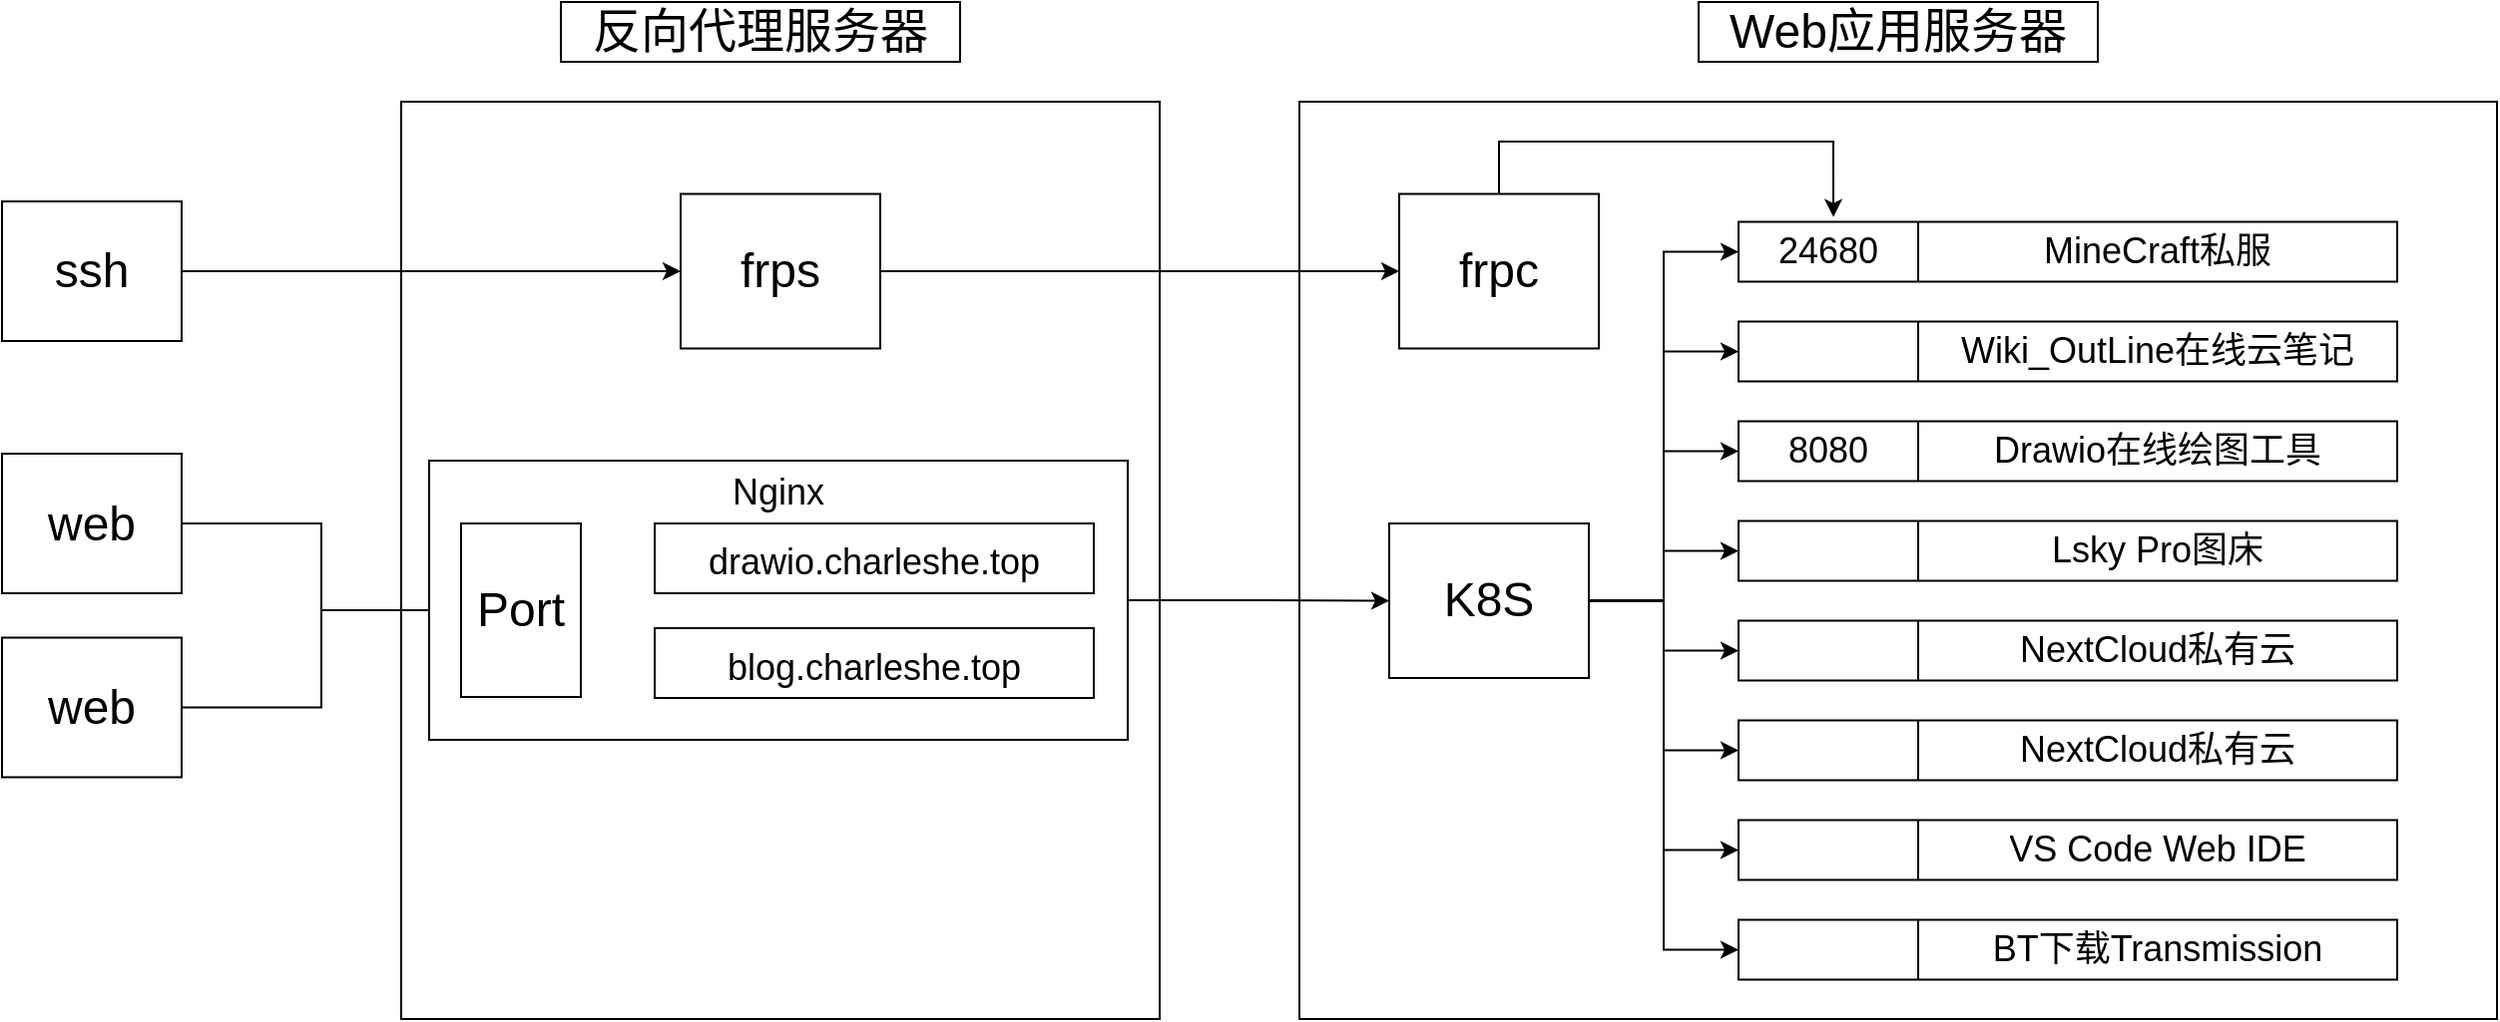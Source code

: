 <mxfile version="15.9.1" type="github">
  <diagram id="WAlhVrl_Yb6VkF_u1bJs" name="第 1 页">
    <mxGraphModel dx="2652" dy="781" grid="1" gridSize="10" guides="1" tooltips="1" connect="1" arrows="1" fold="1" page="1" pageScale="1" pageWidth="1169" pageHeight="827" math="0" shadow="0">
      <root>
        <mxCell id="0" />
        <mxCell id="1" parent="0" />
        <mxCell id="hx7UnCRA5eKLAJgafwng-28" value="" style="rounded=0;whiteSpace=wrap;html=1;fontSize=24;" vertex="1" parent="1">
          <mxGeometry x="90" y="150" width="380" height="460" as="geometry" />
        </mxCell>
        <mxCell id="hx7UnCRA5eKLAJgafwng-1" value="`" style="rounded=0;whiteSpace=wrap;html=1;" vertex="1" parent="1">
          <mxGeometry x="540" y="150" width="600" height="460" as="geometry" />
        </mxCell>
        <mxCell id="BerOtadObNwDrbP9cR0y-13" value="" style="shape=table;startSize=0;container=1;collapsible=0;childLayout=tableLayout;fontSize=18;" parent="1" vertex="1">
          <mxGeometry x="760" y="260.25" width="330" height="30" as="geometry" />
        </mxCell>
        <mxCell id="BerOtadObNwDrbP9cR0y-14" value="" style="shape=partialRectangle;collapsible=0;dropTarget=0;pointerEvents=0;fillColor=none;top=0;left=0;bottom=0;right=0;points=[[0,0.5],[1,0.5]];portConstraint=eastwest;fontSize=18;" parent="BerOtadObNwDrbP9cR0y-13" vertex="1">
          <mxGeometry width="330" height="30" as="geometry" />
        </mxCell>
        <mxCell id="BerOtadObNwDrbP9cR0y-15" value="" style="shape=partialRectangle;html=1;whiteSpace=wrap;connectable=0;overflow=hidden;fillColor=none;top=0;left=0;bottom=0;right=0;pointerEvents=1;fontSize=18;" parent="BerOtadObNwDrbP9cR0y-14" vertex="1">
          <mxGeometry width="90" height="30" as="geometry">
            <mxRectangle width="90" height="30" as="alternateBounds" />
          </mxGeometry>
        </mxCell>
        <mxCell id="BerOtadObNwDrbP9cR0y-16" value="Wiki_OutLine在线云笔记" style="shape=partialRectangle;html=1;whiteSpace=wrap;connectable=0;overflow=hidden;fillColor=none;top=0;left=0;bottom=0;right=0;pointerEvents=1;fontSize=18;" parent="BerOtadObNwDrbP9cR0y-14" vertex="1">
          <mxGeometry x="90" width="240" height="30" as="geometry">
            <mxRectangle width="240" height="30" as="alternateBounds" />
          </mxGeometry>
        </mxCell>
        <mxCell id="BerOtadObNwDrbP9cR0y-17" value="" style="shape=table;startSize=0;container=1;collapsible=0;childLayout=tableLayout;fontSize=18;" parent="1" vertex="1">
          <mxGeometry x="760" y="210.25" width="330" height="30" as="geometry" />
        </mxCell>
        <mxCell id="BerOtadObNwDrbP9cR0y-18" value="" style="shape=partialRectangle;collapsible=0;dropTarget=0;pointerEvents=0;fillColor=none;top=0;left=0;bottom=0;right=0;points=[[0,0.5],[1,0.5]];portConstraint=eastwest;fontSize=18;" parent="BerOtadObNwDrbP9cR0y-17" vertex="1">
          <mxGeometry width="330" height="30" as="geometry" />
        </mxCell>
        <mxCell id="BerOtadObNwDrbP9cR0y-19" value="24680" style="shape=partialRectangle;html=1;whiteSpace=wrap;connectable=0;overflow=hidden;fillColor=none;top=0;left=0;bottom=0;right=0;pointerEvents=1;fontSize=18;" parent="BerOtadObNwDrbP9cR0y-18" vertex="1">
          <mxGeometry width="90" height="30" as="geometry">
            <mxRectangle width="90" height="30" as="alternateBounds" />
          </mxGeometry>
        </mxCell>
        <mxCell id="BerOtadObNwDrbP9cR0y-20" value="MineCraft私服" style="shape=partialRectangle;html=1;whiteSpace=wrap;connectable=0;overflow=hidden;fillColor=none;top=0;left=0;bottom=0;right=0;pointerEvents=1;fontSize=18;" parent="BerOtadObNwDrbP9cR0y-18" vertex="1">
          <mxGeometry x="90" width="240" height="30" as="geometry">
            <mxRectangle width="240" height="30" as="alternateBounds" />
          </mxGeometry>
        </mxCell>
        <mxCell id="BerOtadObNwDrbP9cR0y-21" value="" style="shape=table;startSize=0;container=1;collapsible=0;childLayout=tableLayout;fontSize=18;" parent="1" vertex="1">
          <mxGeometry x="760" y="310.25" width="330" height="30" as="geometry" />
        </mxCell>
        <mxCell id="BerOtadObNwDrbP9cR0y-22" value="" style="shape=partialRectangle;collapsible=0;dropTarget=0;pointerEvents=0;fillColor=none;top=0;left=0;bottom=0;right=0;points=[[0,0.5],[1,0.5]];portConstraint=eastwest;fontSize=18;" parent="BerOtadObNwDrbP9cR0y-21" vertex="1">
          <mxGeometry width="330" height="30" as="geometry" />
        </mxCell>
        <mxCell id="BerOtadObNwDrbP9cR0y-23" value="8080" style="shape=partialRectangle;html=1;whiteSpace=wrap;connectable=0;overflow=hidden;fillColor=none;top=0;left=0;bottom=0;right=0;pointerEvents=1;fontSize=18;" parent="BerOtadObNwDrbP9cR0y-22" vertex="1">
          <mxGeometry width="90" height="30" as="geometry">
            <mxRectangle width="90" height="30" as="alternateBounds" />
          </mxGeometry>
        </mxCell>
        <mxCell id="BerOtadObNwDrbP9cR0y-24" value="Drawio在线绘图工具" style="shape=partialRectangle;html=1;whiteSpace=wrap;connectable=0;overflow=hidden;fillColor=none;top=0;left=0;bottom=0;right=0;pointerEvents=1;fontSize=18;" parent="BerOtadObNwDrbP9cR0y-22" vertex="1">
          <mxGeometry x="90" width="240" height="30" as="geometry">
            <mxRectangle width="240" height="30" as="alternateBounds" />
          </mxGeometry>
        </mxCell>
        <mxCell id="BerOtadObNwDrbP9cR0y-33" value="" style="shape=table;startSize=0;container=1;collapsible=0;childLayout=tableLayout;fontSize=18;" parent="1" vertex="1">
          <mxGeometry x="760" y="410.25" width="330" height="30" as="geometry" />
        </mxCell>
        <mxCell id="BerOtadObNwDrbP9cR0y-34" value="" style="shape=partialRectangle;collapsible=0;dropTarget=0;pointerEvents=0;fillColor=none;top=0;left=0;bottom=0;right=0;points=[[0,0.5],[1,0.5]];portConstraint=eastwest;fontSize=18;" parent="BerOtadObNwDrbP9cR0y-33" vertex="1">
          <mxGeometry width="330" height="30" as="geometry" />
        </mxCell>
        <mxCell id="BerOtadObNwDrbP9cR0y-35" value="" style="shape=partialRectangle;html=1;whiteSpace=wrap;connectable=0;overflow=hidden;fillColor=none;top=0;left=0;bottom=0;right=0;pointerEvents=1;fontSize=18;" parent="BerOtadObNwDrbP9cR0y-34" vertex="1">
          <mxGeometry width="90" height="30" as="geometry">
            <mxRectangle width="90" height="30" as="alternateBounds" />
          </mxGeometry>
        </mxCell>
        <mxCell id="BerOtadObNwDrbP9cR0y-36" value="NextCloud私有云" style="shape=partialRectangle;html=1;whiteSpace=wrap;connectable=0;overflow=hidden;fillColor=none;top=0;left=0;bottom=0;right=0;pointerEvents=1;fontSize=18;" parent="BerOtadObNwDrbP9cR0y-34" vertex="1">
          <mxGeometry x="90" width="240" height="30" as="geometry">
            <mxRectangle width="240" height="30" as="alternateBounds" />
          </mxGeometry>
        </mxCell>
        <mxCell id="BerOtadObNwDrbP9cR0y-37" value="" style="shape=table;startSize=0;container=1;collapsible=0;childLayout=tableLayout;fontSize=18;" parent="1" vertex="1">
          <mxGeometry x="760" y="360.25" width="330" height="30" as="geometry" />
        </mxCell>
        <mxCell id="BerOtadObNwDrbP9cR0y-38" value="" style="shape=partialRectangle;collapsible=0;dropTarget=0;pointerEvents=0;fillColor=none;top=0;left=0;bottom=0;right=0;points=[[0,0.5],[1,0.5]];portConstraint=eastwest;fontSize=18;" parent="BerOtadObNwDrbP9cR0y-37" vertex="1">
          <mxGeometry width="330" height="30" as="geometry" />
        </mxCell>
        <mxCell id="BerOtadObNwDrbP9cR0y-39" value="" style="shape=partialRectangle;html=1;whiteSpace=wrap;connectable=0;overflow=hidden;fillColor=none;top=0;left=0;bottom=0;right=0;pointerEvents=1;fontSize=18;" parent="BerOtadObNwDrbP9cR0y-38" vertex="1">
          <mxGeometry width="90" height="30" as="geometry">
            <mxRectangle width="90" height="30" as="alternateBounds" />
          </mxGeometry>
        </mxCell>
        <mxCell id="BerOtadObNwDrbP9cR0y-40" value="Lsky Pro图床" style="shape=partialRectangle;html=1;whiteSpace=wrap;connectable=0;overflow=hidden;fillColor=none;top=0;left=0;bottom=0;right=0;pointerEvents=1;fontSize=18;" parent="BerOtadObNwDrbP9cR0y-38" vertex="1">
          <mxGeometry x="90" width="240" height="30" as="geometry">
            <mxRectangle width="240" height="30" as="alternateBounds" />
          </mxGeometry>
        </mxCell>
        <mxCell id="BerOtadObNwDrbP9cR0y-41" value="" style="shape=table;startSize=0;container=1;collapsible=0;childLayout=tableLayout;fontSize=18;" parent="1" vertex="1">
          <mxGeometry x="760" y="460.25" width="330" height="30" as="geometry" />
        </mxCell>
        <mxCell id="BerOtadObNwDrbP9cR0y-42" value="" style="shape=partialRectangle;collapsible=0;dropTarget=0;pointerEvents=0;fillColor=none;top=0;left=0;bottom=0;right=0;points=[[0,0.5],[1,0.5]];portConstraint=eastwest;fontSize=18;" parent="BerOtadObNwDrbP9cR0y-41" vertex="1">
          <mxGeometry width="330" height="30" as="geometry" />
        </mxCell>
        <mxCell id="BerOtadObNwDrbP9cR0y-43" value="" style="shape=partialRectangle;html=1;whiteSpace=wrap;connectable=0;overflow=hidden;fillColor=none;top=0;left=0;bottom=0;right=0;pointerEvents=1;fontSize=18;" parent="BerOtadObNwDrbP9cR0y-42" vertex="1">
          <mxGeometry width="90" height="30" as="geometry">
            <mxRectangle width="90" height="30" as="alternateBounds" />
          </mxGeometry>
        </mxCell>
        <mxCell id="BerOtadObNwDrbP9cR0y-44" value="NextCloud私有云" style="shape=partialRectangle;html=1;whiteSpace=wrap;connectable=0;overflow=hidden;fillColor=none;top=0;left=0;bottom=0;right=0;pointerEvents=1;fontSize=18;" parent="BerOtadObNwDrbP9cR0y-42" vertex="1">
          <mxGeometry x="90" width="240" height="30" as="geometry">
            <mxRectangle width="240" height="30" as="alternateBounds" />
          </mxGeometry>
        </mxCell>
        <mxCell id="BerOtadObNwDrbP9cR0y-45" value="" style="shape=table;startSize=0;container=1;collapsible=0;childLayout=tableLayout;fontSize=18;" parent="1" vertex="1">
          <mxGeometry x="760" y="510.25" width="330" height="30" as="geometry" />
        </mxCell>
        <mxCell id="BerOtadObNwDrbP9cR0y-46" value="" style="shape=partialRectangle;collapsible=0;dropTarget=0;pointerEvents=0;fillColor=none;top=0;left=0;bottom=0;right=0;points=[[0,0.5],[1,0.5]];portConstraint=eastwest;fontSize=18;" parent="BerOtadObNwDrbP9cR0y-45" vertex="1">
          <mxGeometry width="330" height="30" as="geometry" />
        </mxCell>
        <mxCell id="BerOtadObNwDrbP9cR0y-47" value="" style="shape=partialRectangle;html=1;whiteSpace=wrap;connectable=0;overflow=hidden;fillColor=none;top=0;left=0;bottom=0;right=0;pointerEvents=1;fontSize=18;" parent="BerOtadObNwDrbP9cR0y-46" vertex="1">
          <mxGeometry width="90" height="30" as="geometry">
            <mxRectangle width="90" height="30" as="alternateBounds" />
          </mxGeometry>
        </mxCell>
        <mxCell id="BerOtadObNwDrbP9cR0y-48" value="VS Code Web IDE" style="shape=partialRectangle;html=1;whiteSpace=wrap;connectable=0;overflow=hidden;fillColor=none;top=0;left=0;bottom=0;right=0;pointerEvents=1;fontSize=18;" parent="BerOtadObNwDrbP9cR0y-46" vertex="1">
          <mxGeometry x="90" width="240" height="30" as="geometry">
            <mxRectangle width="240" height="30" as="alternateBounds" />
          </mxGeometry>
        </mxCell>
        <mxCell id="BerOtadObNwDrbP9cR0y-49" value="" style="shape=table;startSize=0;container=1;collapsible=0;childLayout=tableLayout;fontSize=18;" parent="1" vertex="1">
          <mxGeometry x="760" y="560.25" width="330" height="30" as="geometry" />
        </mxCell>
        <mxCell id="BerOtadObNwDrbP9cR0y-50" value="" style="shape=partialRectangle;collapsible=0;dropTarget=0;pointerEvents=0;fillColor=none;top=0;left=0;bottom=0;right=0;points=[[0,0.5],[1,0.5]];portConstraint=eastwest;fontSize=18;" parent="BerOtadObNwDrbP9cR0y-49" vertex="1">
          <mxGeometry width="330" height="30" as="geometry" />
        </mxCell>
        <mxCell id="BerOtadObNwDrbP9cR0y-51" value="" style="shape=partialRectangle;html=1;whiteSpace=wrap;connectable=0;overflow=hidden;fillColor=none;top=0;left=0;bottom=0;right=0;pointerEvents=1;fontSize=18;" parent="BerOtadObNwDrbP9cR0y-50" vertex="1">
          <mxGeometry width="90" height="30" as="geometry">
            <mxRectangle width="90" height="30" as="alternateBounds" />
          </mxGeometry>
        </mxCell>
        <mxCell id="BerOtadObNwDrbP9cR0y-52" value="BT下载Transmission" style="shape=partialRectangle;html=1;whiteSpace=wrap;connectable=0;overflow=hidden;fillColor=none;top=0;left=0;bottom=0;right=0;pointerEvents=1;fontSize=18;" parent="BerOtadObNwDrbP9cR0y-50" vertex="1">
          <mxGeometry x="90" width="240" height="30" as="geometry">
            <mxRectangle width="240" height="30" as="alternateBounds" />
          </mxGeometry>
        </mxCell>
        <mxCell id="hx7UnCRA5eKLAJgafwng-12" style="edgeStyle=orthogonalEdgeStyle;rounded=0;orthogonalLoop=1;jettySize=auto;html=1;exitX=1;exitY=0.5;exitDx=0;exitDy=0;entryX=0;entryY=0.5;entryDx=0;entryDy=0;fontSize=24;" edge="1" parent="1" source="hx7UnCRA5eKLAJgafwng-2" target="BerOtadObNwDrbP9cR0y-18">
          <mxGeometry relative="1" as="geometry" />
        </mxCell>
        <mxCell id="hx7UnCRA5eKLAJgafwng-13" style="edgeStyle=orthogonalEdgeStyle;rounded=0;orthogonalLoop=1;jettySize=auto;html=1;exitX=1;exitY=0.5;exitDx=0;exitDy=0;entryX=0;entryY=0.5;entryDx=0;entryDy=0;fontSize=24;" edge="1" parent="1" source="hx7UnCRA5eKLAJgafwng-2" target="BerOtadObNwDrbP9cR0y-14">
          <mxGeometry relative="1" as="geometry" />
        </mxCell>
        <mxCell id="hx7UnCRA5eKLAJgafwng-14" style="edgeStyle=orthogonalEdgeStyle;rounded=0;orthogonalLoop=1;jettySize=auto;html=1;exitX=1;exitY=0.5;exitDx=0;exitDy=0;entryX=0;entryY=0.5;entryDx=0;entryDy=0;fontSize=24;" edge="1" parent="1" source="hx7UnCRA5eKLAJgafwng-2" target="BerOtadObNwDrbP9cR0y-22">
          <mxGeometry relative="1" as="geometry" />
        </mxCell>
        <mxCell id="hx7UnCRA5eKLAJgafwng-15" style="edgeStyle=orthogonalEdgeStyle;rounded=0;orthogonalLoop=1;jettySize=auto;html=1;exitX=1;exitY=0.5;exitDx=0;exitDy=0;entryX=0;entryY=0.5;entryDx=0;entryDy=0;fontSize=24;" edge="1" parent="1" source="hx7UnCRA5eKLAJgafwng-2" target="BerOtadObNwDrbP9cR0y-38">
          <mxGeometry relative="1" as="geometry" />
        </mxCell>
        <mxCell id="hx7UnCRA5eKLAJgafwng-16" style="edgeStyle=orthogonalEdgeStyle;rounded=0;orthogonalLoop=1;jettySize=auto;html=1;exitX=1;exitY=0.5;exitDx=0;exitDy=0;entryX=0;entryY=0.5;entryDx=0;entryDy=0;fontSize=24;" edge="1" parent="1" source="hx7UnCRA5eKLAJgafwng-2" target="BerOtadObNwDrbP9cR0y-34">
          <mxGeometry relative="1" as="geometry" />
        </mxCell>
        <mxCell id="hx7UnCRA5eKLAJgafwng-17" style="edgeStyle=orthogonalEdgeStyle;rounded=0;orthogonalLoop=1;jettySize=auto;html=1;exitX=1;exitY=0.5;exitDx=0;exitDy=0;entryX=0;entryY=0.5;entryDx=0;entryDy=0;fontSize=24;" edge="1" parent="1" source="hx7UnCRA5eKLAJgafwng-2" target="BerOtadObNwDrbP9cR0y-42">
          <mxGeometry relative="1" as="geometry" />
        </mxCell>
        <mxCell id="hx7UnCRA5eKLAJgafwng-18" style="edgeStyle=orthogonalEdgeStyle;rounded=0;orthogonalLoop=1;jettySize=auto;html=1;exitX=1;exitY=0.5;exitDx=0;exitDy=0;entryX=0;entryY=0.5;entryDx=0;entryDy=0;fontSize=24;" edge="1" parent="1" source="hx7UnCRA5eKLAJgafwng-2" target="BerOtadObNwDrbP9cR0y-46">
          <mxGeometry relative="1" as="geometry" />
        </mxCell>
        <mxCell id="hx7UnCRA5eKLAJgafwng-19" style="edgeStyle=orthogonalEdgeStyle;rounded=0;orthogonalLoop=1;jettySize=auto;html=1;exitX=1;exitY=0.5;exitDx=0;exitDy=0;entryX=0;entryY=0.5;entryDx=0;entryDy=0;fontSize=24;" edge="1" parent="1" source="hx7UnCRA5eKLAJgafwng-2" target="BerOtadObNwDrbP9cR0y-50">
          <mxGeometry relative="1" as="geometry" />
        </mxCell>
        <mxCell id="hx7UnCRA5eKLAJgafwng-2" value="&lt;font style=&quot;font-size: 24px&quot;&gt;K8S&lt;/font&gt;" style="rounded=0;whiteSpace=wrap;html=1;" vertex="1" parent="1">
          <mxGeometry x="585" y="361.5" width="100" height="77.5" as="geometry" />
        </mxCell>
        <mxCell id="hx7UnCRA5eKLAJgafwng-43" style="edgeStyle=orthogonalEdgeStyle;rounded=0;orthogonalLoop=1;jettySize=auto;html=1;exitX=1;exitY=0.5;exitDx=0;exitDy=0;entryX=0;entryY=0.5;entryDx=0;entryDy=0;fontSize=24;" edge="1" parent="1" source="hx7UnCRA5eKLAJgafwng-22" target="hx7UnCRA5eKLAJgafwng-40">
          <mxGeometry relative="1" as="geometry" />
        </mxCell>
        <mxCell id="hx7UnCRA5eKLAJgafwng-22" value="web" style="rounded=0;whiteSpace=wrap;html=1;fontSize=24;" vertex="1" parent="1">
          <mxGeometry x="-110" y="418.75" width="90" height="70" as="geometry" />
        </mxCell>
        <mxCell id="hx7UnCRA5eKLAJgafwng-26" value="&lt;font style=&quot;font-size: 24px&quot;&gt;Web应用服务器&lt;/font&gt;" style="rounded=0;whiteSpace=wrap;html=1;" vertex="1" parent="1">
          <mxGeometry x="740" y="100" width="200" height="30" as="geometry" />
        </mxCell>
        <mxCell id="hx7UnCRA5eKLAJgafwng-27" value="&lt;font style=&quot;font-size: 24px&quot;&gt;反向代理服务器&lt;/font&gt;" style="rounded=0;whiteSpace=wrap;html=1;" vertex="1" parent="1">
          <mxGeometry x="170" y="100" width="200" height="30" as="geometry" />
        </mxCell>
        <mxCell id="hx7UnCRA5eKLAJgafwng-41" style="edgeStyle=orthogonalEdgeStyle;rounded=0;orthogonalLoop=1;jettySize=auto;html=1;exitX=1;exitY=0.5;exitDx=0;exitDy=0;entryX=0;entryY=0.5;entryDx=0;entryDy=0;fontSize=24;" edge="1" parent="1" source="hx7UnCRA5eKLAJgafwng-38" target="hx7UnCRA5eKLAJgafwng-40">
          <mxGeometry relative="1" as="geometry" />
        </mxCell>
        <mxCell id="hx7UnCRA5eKLAJgafwng-38" value="web" style="rounded=0;whiteSpace=wrap;html=1;fontSize=24;" vertex="1" parent="1">
          <mxGeometry x="-110" y="326.5" width="90" height="70" as="geometry" />
        </mxCell>
        <mxCell id="hx7UnCRA5eKLAJgafwng-47" style="edgeStyle=orthogonalEdgeStyle;rounded=0;orthogonalLoop=1;jettySize=auto;html=1;exitX=1;exitY=0.5;exitDx=0;exitDy=0;entryX=0;entryY=0.5;entryDx=0;entryDy=0;fontSize=18;" edge="1" parent="1" source="hx7UnCRA5eKLAJgafwng-40" target="hx7UnCRA5eKLAJgafwng-39">
          <mxGeometry relative="1" as="geometry" />
        </mxCell>
        <mxCell id="hx7UnCRA5eKLAJgafwng-48" style="edgeStyle=orthogonalEdgeStyle;rounded=0;orthogonalLoop=1;jettySize=auto;html=1;exitX=1;exitY=0.5;exitDx=0;exitDy=0;entryX=0;entryY=0.5;entryDx=0;entryDy=0;fontSize=18;" edge="1" parent="1" source="hx7UnCRA5eKLAJgafwng-40" target="hx7UnCRA5eKLAJgafwng-45">
          <mxGeometry relative="1" as="geometry" />
        </mxCell>
        <mxCell id="hx7UnCRA5eKLAJgafwng-58" style="edgeStyle=orthogonalEdgeStyle;rounded=0;orthogonalLoop=1;jettySize=auto;html=1;exitX=1;exitY=0.5;exitDx=0;exitDy=0;entryX=0;entryY=0.5;entryDx=0;entryDy=0;fontSize=18;" edge="1" parent="1" source="hx7UnCRA5eKLAJgafwng-49" target="hx7UnCRA5eKLAJgafwng-2">
          <mxGeometry relative="1" as="geometry" />
        </mxCell>
        <mxCell id="hx7UnCRA5eKLAJgafwng-49" value="Nginx&lt;br&gt;&lt;br&gt;&lt;br&gt;&lt;br&gt;&lt;br&gt;&lt;br&gt;" style="rounded=0;whiteSpace=wrap;html=1;fontSize=18;" vertex="1" parent="1">
          <mxGeometry x="104" y="330" width="350" height="140" as="geometry" />
        </mxCell>
        <mxCell id="hx7UnCRA5eKLAJgafwng-39" value="&lt;font style=&quot;font-size: 18px&quot;&gt;drawio.charleshe.top&lt;/font&gt;" style="rounded=0;whiteSpace=wrap;html=1;fontSize=24;" vertex="1" parent="1">
          <mxGeometry x="217" y="361.5" width="220" height="35" as="geometry" />
        </mxCell>
        <mxCell id="hx7UnCRA5eKLAJgafwng-40" value="Port" style="rounded=0;whiteSpace=wrap;html=1;fontSize=24;" vertex="1" parent="1">
          <mxGeometry x="120" y="361.5" width="60" height="87" as="geometry" />
        </mxCell>
        <mxCell id="hx7UnCRA5eKLAJgafwng-45" value="&lt;font style=&quot;font-size: 18px&quot;&gt;blog.charleshe.top&lt;/font&gt;" style="rounded=0;whiteSpace=wrap;html=1;fontSize=24;" vertex="1" parent="1">
          <mxGeometry x="217" y="414" width="220" height="35" as="geometry" />
        </mxCell>
        <mxCell id="hx7UnCRA5eKLAJgafwng-53" style="edgeStyle=orthogonalEdgeStyle;rounded=0;orthogonalLoop=1;jettySize=auto;html=1;exitX=1;exitY=0.5;exitDx=0;exitDy=0;entryX=0;entryY=0.5;entryDx=0;entryDy=0;fontSize=18;" edge="1" parent="1" source="hx7UnCRA5eKLAJgafwng-50" target="hx7UnCRA5eKLAJgafwng-51">
          <mxGeometry relative="1" as="geometry" />
        </mxCell>
        <mxCell id="hx7UnCRA5eKLAJgafwng-50" value="ssh" style="rounded=0;whiteSpace=wrap;html=1;fontSize=24;" vertex="1" parent="1">
          <mxGeometry x="-110" y="200" width="90" height="70" as="geometry" />
        </mxCell>
        <mxCell id="hx7UnCRA5eKLAJgafwng-54" style="edgeStyle=orthogonalEdgeStyle;rounded=0;orthogonalLoop=1;jettySize=auto;html=1;exitX=1;exitY=0.5;exitDx=0;exitDy=0;entryX=0;entryY=0.5;entryDx=0;entryDy=0;fontSize=18;" edge="1" parent="1" source="hx7UnCRA5eKLAJgafwng-51" target="hx7UnCRA5eKLAJgafwng-52">
          <mxGeometry relative="1" as="geometry" />
        </mxCell>
        <mxCell id="hx7UnCRA5eKLAJgafwng-51" value="&lt;font style=&quot;font-size: 24px&quot;&gt;frps&lt;/font&gt;" style="rounded=0;whiteSpace=wrap;html=1;" vertex="1" parent="1">
          <mxGeometry x="230" y="196.25" width="100" height="77.5" as="geometry" />
        </mxCell>
        <mxCell id="hx7UnCRA5eKLAJgafwng-57" style="edgeStyle=orthogonalEdgeStyle;rounded=0;orthogonalLoop=1;jettySize=auto;html=1;exitX=0.5;exitY=0;exitDx=0;exitDy=0;entryX=0.144;entryY=-0.081;entryDx=0;entryDy=0;fontSize=18;entryPerimeter=0;" edge="1" parent="1" source="hx7UnCRA5eKLAJgafwng-52" target="BerOtadObNwDrbP9cR0y-18">
          <mxGeometry relative="1" as="geometry">
            <Array as="points">
              <mxPoint x="640" y="170" />
              <mxPoint x="807" y="170" />
            </Array>
          </mxGeometry>
        </mxCell>
        <mxCell id="hx7UnCRA5eKLAJgafwng-52" value="&lt;font style=&quot;font-size: 24px&quot;&gt;frpc&lt;br&gt;&lt;/font&gt;" style="rounded=0;whiteSpace=wrap;html=1;" vertex="1" parent="1">
          <mxGeometry x="590" y="196.25" width="100" height="77.5" as="geometry" />
        </mxCell>
      </root>
    </mxGraphModel>
  </diagram>
</mxfile>
